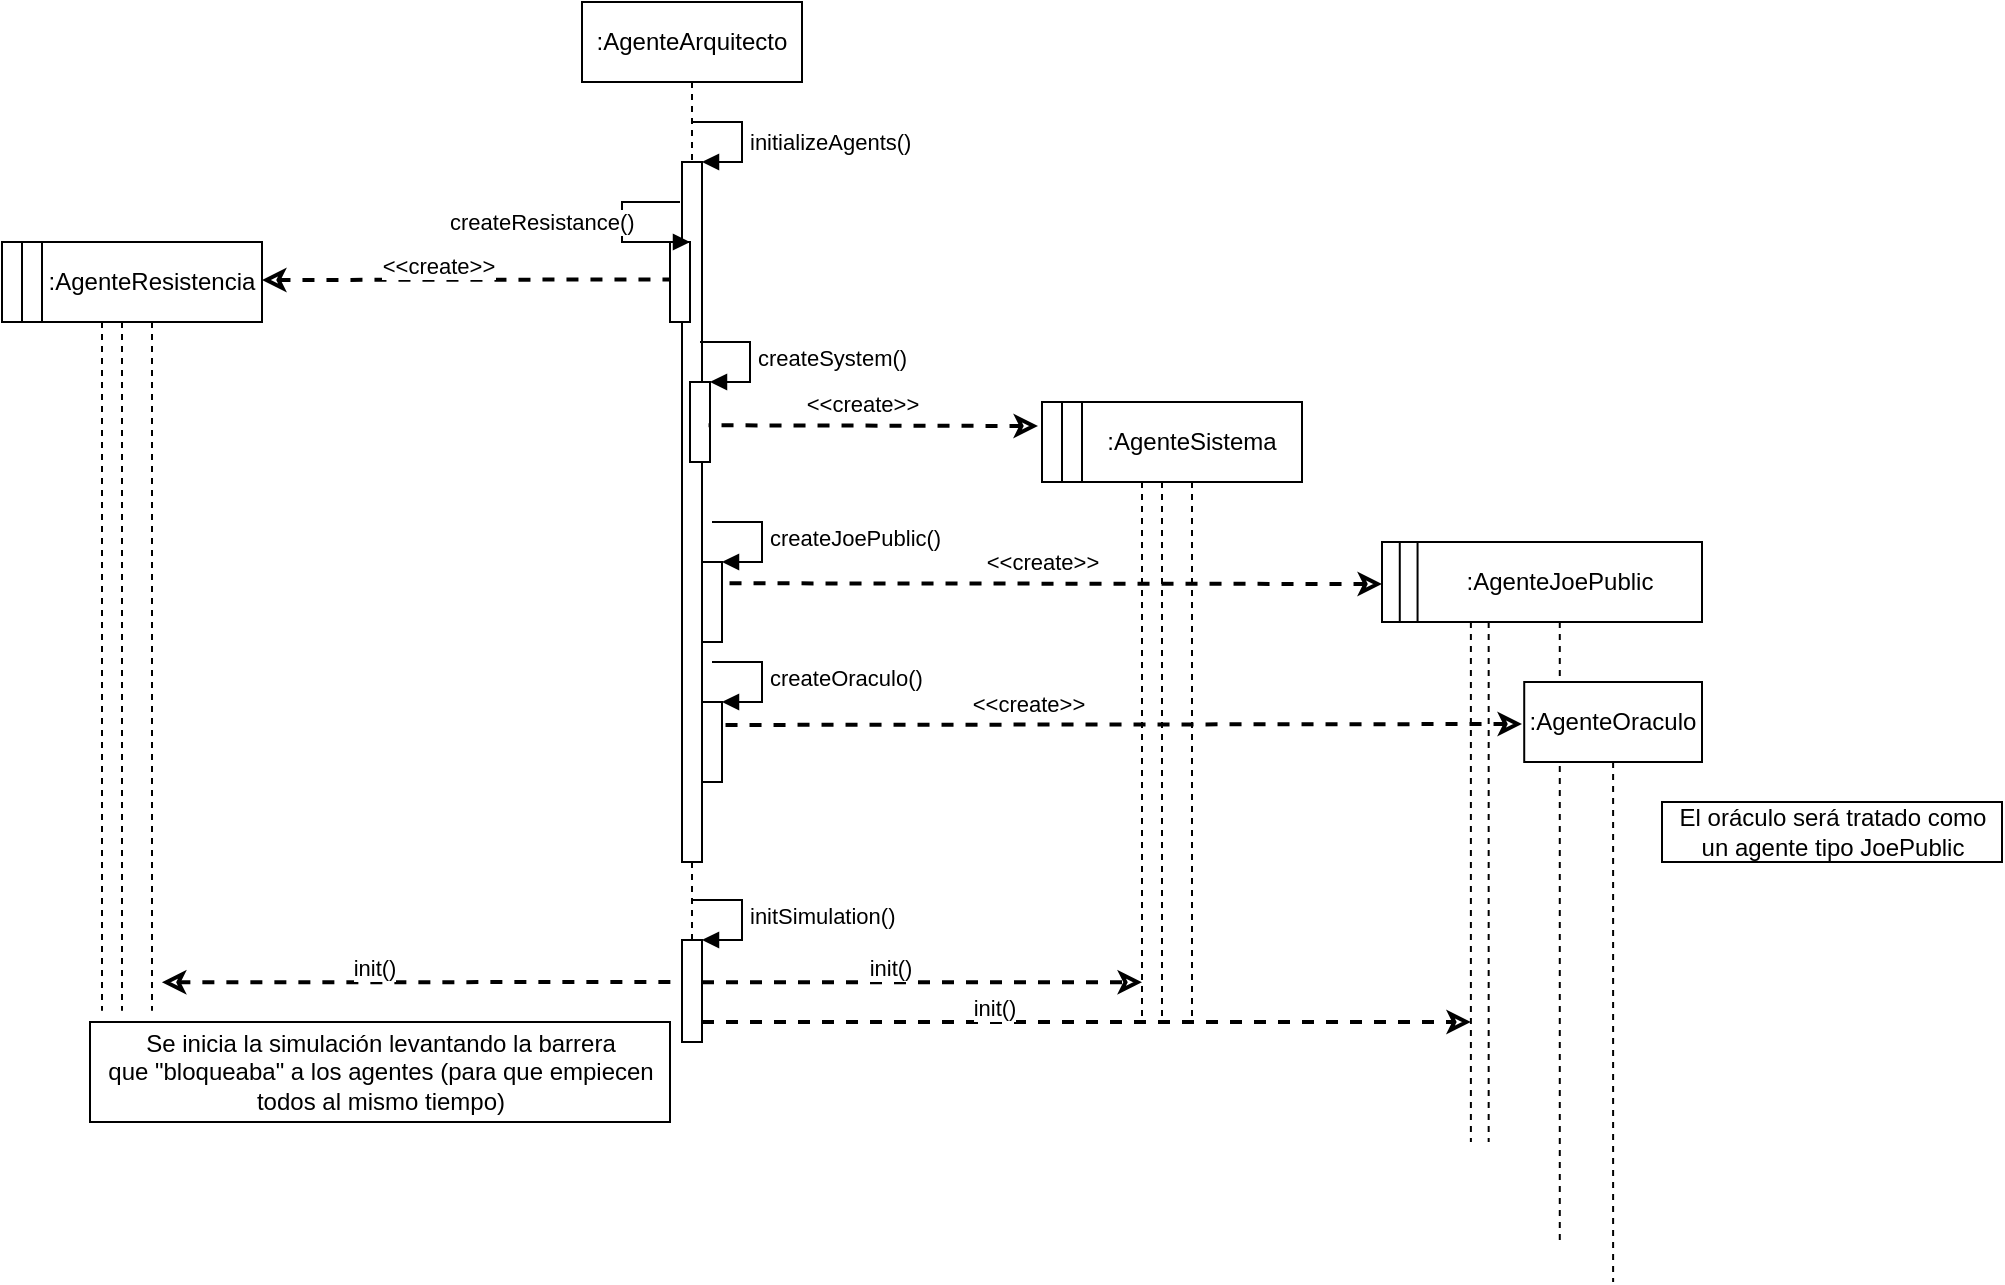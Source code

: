 <mxfile version="13.9.5" type="device"><diagram id="zYQWcne69OibO1bdCLO1" name="Página-1"><mxGraphModel dx="946" dy="672" grid="1" gridSize="10" guides="1" tooltips="1" connect="1" arrows="1" fold="1" page="1" pageScale="1" pageWidth="827" pageHeight="1169" math="0" shadow="0"><root><mxCell id="0"/><mxCell id="1" parent="0"/><mxCell id="KUaFZ1hyH_pNZIhlwlBh-2" value=":AgenteArquitecto" style="shape=umlLifeline;perimeter=lifelinePerimeter;whiteSpace=wrap;html=1;container=1;collapsible=0;recursiveResize=0;outlineConnect=0;flipH=1;" vertex="1" parent="1"><mxGeometry x="370" y="50" width="110" height="520" as="geometry"/></mxCell><mxCell id="KUaFZ1hyH_pNZIhlwlBh-14" value="" style="html=1;points=[];perimeter=orthogonalPerimeter;" vertex="1" parent="KUaFZ1hyH_pNZIhlwlBh-2"><mxGeometry x="50" y="80" width="10" height="350" as="geometry"/></mxCell><mxCell id="KUaFZ1hyH_pNZIhlwlBh-15" value="initializeAgents()" style="edgeStyle=orthogonalEdgeStyle;html=1;align=left;spacingLeft=2;endArrow=block;rounded=0;entryX=1;entryY=0;" edge="1" target="KUaFZ1hyH_pNZIhlwlBh-14" parent="KUaFZ1hyH_pNZIhlwlBh-2"><mxGeometry x="0.077" relative="1" as="geometry"><mxPoint x="55" y="60" as="sourcePoint"/><Array as="points"><mxPoint x="80" y="60"/></Array><mxPoint as="offset"/></mxGeometry></mxCell><mxCell id="KUaFZ1hyH_pNZIhlwlBh-22" value="" style="html=1;points=[];perimeter=orthogonalPerimeter;strokeWidth=1;" vertex="1" parent="KUaFZ1hyH_pNZIhlwlBh-2"><mxGeometry x="44" y="120" width="10" height="40" as="geometry"/></mxCell><mxCell id="KUaFZ1hyH_pNZIhlwlBh-23" value="createResistance()" style="edgeStyle=orthogonalEdgeStyle;html=1;align=left;spacingLeft=2;endArrow=block;rounded=0;entryX=1;entryY=0;strokeWidth=1;" edge="1" target="KUaFZ1hyH_pNZIhlwlBh-22" parent="KUaFZ1hyH_pNZIhlwlBh-2"><mxGeometry x="-0.061" y="-90" relative="1" as="geometry"><mxPoint x="49" y="100" as="sourcePoint"/><Array as="points"><mxPoint x="20" y="100"/><mxPoint x="20" y="120"/></Array><mxPoint as="offset"/></mxGeometry></mxCell><mxCell id="KUaFZ1hyH_pNZIhlwlBh-24" value="" style="html=1;points=[];perimeter=orthogonalPerimeter;strokeWidth=1;" vertex="1" parent="KUaFZ1hyH_pNZIhlwlBh-2"><mxGeometry x="54" y="190" width="10" height="40" as="geometry"/></mxCell><mxCell id="KUaFZ1hyH_pNZIhlwlBh-25" value="createSystem()" style="edgeStyle=orthogonalEdgeStyle;html=1;align=left;spacingLeft=2;endArrow=block;rounded=0;entryX=1;entryY=0;strokeWidth=1;" edge="1" target="KUaFZ1hyH_pNZIhlwlBh-24" parent="KUaFZ1hyH_pNZIhlwlBh-2"><mxGeometry relative="1" as="geometry"><mxPoint x="59" y="170" as="sourcePoint"/><Array as="points"><mxPoint x="84" y="170"/></Array></mxGeometry></mxCell><mxCell id="KUaFZ1hyH_pNZIhlwlBh-31" value="" style="html=1;points=[];perimeter=orthogonalPerimeter;strokeWidth=1;" vertex="1" parent="KUaFZ1hyH_pNZIhlwlBh-2"><mxGeometry x="60" y="280" width="10" height="40" as="geometry"/></mxCell><mxCell id="KUaFZ1hyH_pNZIhlwlBh-32" value="createJoePublic()" style="edgeStyle=orthogonalEdgeStyle;html=1;align=left;spacingLeft=2;endArrow=block;rounded=0;entryX=1;entryY=0;strokeWidth=1;" edge="1" target="KUaFZ1hyH_pNZIhlwlBh-31" parent="KUaFZ1hyH_pNZIhlwlBh-2"><mxGeometry relative="1" as="geometry"><mxPoint x="65" y="260" as="sourcePoint"/><Array as="points"><mxPoint x="90" y="260"/></Array></mxGeometry></mxCell><mxCell id="KUaFZ1hyH_pNZIhlwlBh-35" value="" style="html=1;points=[];perimeter=orthogonalPerimeter;strokeWidth=1;" vertex="1" parent="KUaFZ1hyH_pNZIhlwlBh-2"><mxGeometry x="60" y="350" width="10" height="40" as="geometry"/></mxCell><mxCell id="KUaFZ1hyH_pNZIhlwlBh-36" value="createOraculo()" style="edgeStyle=orthogonalEdgeStyle;html=1;align=left;spacingLeft=2;endArrow=block;rounded=0;entryX=1;entryY=0;strokeWidth=1;" edge="1" target="KUaFZ1hyH_pNZIhlwlBh-35" parent="KUaFZ1hyH_pNZIhlwlBh-2"><mxGeometry relative="1" as="geometry"><mxPoint x="65" y="330" as="sourcePoint"/><Array as="points"><mxPoint x="90" y="330"/></Array></mxGeometry></mxCell><mxCell id="KUaFZ1hyH_pNZIhlwlBh-40" value="" style="html=1;points=[];perimeter=orthogonalPerimeter;strokeWidth=1;" vertex="1" parent="KUaFZ1hyH_pNZIhlwlBh-2"><mxGeometry x="50" y="469" width="10" height="51" as="geometry"/></mxCell><mxCell id="KUaFZ1hyH_pNZIhlwlBh-41" value="initSimulation()" style="edgeStyle=orthogonalEdgeStyle;html=1;align=left;spacingLeft=2;endArrow=block;rounded=0;entryX=1;entryY=0;strokeWidth=1;" edge="1" target="KUaFZ1hyH_pNZIhlwlBh-40" parent="KUaFZ1hyH_pNZIhlwlBh-2"><mxGeometry relative="1" as="geometry"><mxPoint x="55" y="449" as="sourcePoint"/><Array as="points"><mxPoint x="80" y="449"/></Array></mxGeometry></mxCell><mxCell id="KUaFZ1hyH_pNZIhlwlBh-11" value="" style="group;flipH=1;" vertex="1" connectable="0" parent="1"><mxGeometry x="80" y="170" width="130" height="410" as="geometry"/></mxCell><mxCell id="KUaFZ1hyH_pNZIhlwlBh-1" value=":Object" style="shape=umlLifeline;perimeter=lifelinePerimeter;whiteSpace=wrap;html=1;container=1;collapsible=0;recursiveResize=0;outlineConnect=0;flipH=1;" vertex="1" parent="KUaFZ1hyH_pNZIhlwlBh-11"><mxGeometry width="100" height="384.375" as="geometry"/></mxCell><mxCell id="KUaFZ1hyH_pNZIhlwlBh-3" value=":Object" style="shape=umlLifeline;perimeter=lifelinePerimeter;whiteSpace=wrap;html=1;container=1;collapsible=0;recursiveResize=0;outlineConnect=0;flipH=1;" vertex="1" parent="KUaFZ1hyH_pNZIhlwlBh-11"><mxGeometry x="10" width="100" height="384.375" as="geometry"/></mxCell><mxCell id="KUaFZ1hyH_pNZIhlwlBh-4" value=":AgenteResistencia" style="shape=umlLifeline;perimeter=lifelinePerimeter;whiteSpace=wrap;html=1;container=1;collapsible=0;recursiveResize=0;outlineConnect=0;flipH=1;" vertex="1" parent="KUaFZ1hyH_pNZIhlwlBh-11"><mxGeometry x="20" width="110" height="384.375" as="geometry"/></mxCell><mxCell id="KUaFZ1hyH_pNZIhlwlBh-27" value="" style="endArrow=none;dashed=1;html=1;entryX=0.928;entryY=0.541;entryDx=0;entryDy=0;entryPerimeter=0;strokeWidth=2;startArrow=classic;startFill=0;" edge="1" parent="KUaFZ1hyH_pNZIhlwlBh-4" target="KUaFZ1hyH_pNZIhlwlBh-24"><mxGeometry width="50" height="50" relative="1" as="geometry"><mxPoint x="498" y="92" as="sourcePoint"/><mxPoint x="343.59" y="116.748" as="targetPoint"/></mxGeometry></mxCell><mxCell id="KUaFZ1hyH_pNZIhlwlBh-28" value="&amp;lt;&amp;lt;create&amp;gt;&amp;gt;" style="edgeLabel;html=1;align=center;verticalAlign=middle;resizable=0;points=[];" vertex="1" connectable="0" parent="KUaFZ1hyH_pNZIhlwlBh-27"><mxGeometry x="-0.359" y="4" relative="1" as="geometry"><mxPoint x="-35.35" y="-15.21" as="offset"/></mxGeometry></mxCell><mxCell id="KUaFZ1hyH_pNZIhlwlBh-16" value="" style="endArrow=none;dashed=1;html=1;strokeWidth=2;startArrow=classic;startFill=0;entryX=-0.048;entryY=0.468;entryDx=0;entryDy=0;entryPerimeter=0;" edge="1" parent="1" target="KUaFZ1hyH_pNZIhlwlBh-22"><mxGeometry width="50" height="50" relative="1" as="geometry"><mxPoint x="210" y="189" as="sourcePoint"/><mxPoint x="310" y="210" as="targetPoint"/></mxGeometry></mxCell><mxCell id="KUaFZ1hyH_pNZIhlwlBh-17" value="&amp;lt;&amp;lt;create&amp;gt;&amp;gt;" style="edgeLabel;html=1;align=center;verticalAlign=middle;resizable=0;points=[];" vertex="1" connectable="0" parent="KUaFZ1hyH_pNZIhlwlBh-16"><mxGeometry x="-0.359" y="4" relative="1" as="geometry"><mxPoint x="23" y="-2.97" as="offset"/></mxGeometry></mxCell><mxCell id="KUaFZ1hyH_pNZIhlwlBh-13" value="" style="group;flipH=1;" vertex="1" connectable="0" parent="1"><mxGeometry x="600" y="250" width="130" height="330" as="geometry"/></mxCell><mxCell id="KUaFZ1hyH_pNZIhlwlBh-8" value=":Object" style="shape=umlLifeline;perimeter=lifelinePerimeter;whiteSpace=wrap;html=1;container=1;collapsible=0;recursiveResize=0;outlineConnect=0;flipH=1;" vertex="1" parent="KUaFZ1hyH_pNZIhlwlBh-13"><mxGeometry width="100" height="309.375" as="geometry"/></mxCell><mxCell id="KUaFZ1hyH_pNZIhlwlBh-9" value=":Object" style="shape=umlLifeline;perimeter=lifelinePerimeter;whiteSpace=wrap;html=1;container=1;collapsible=0;recursiveResize=0;outlineConnect=0;flipH=1;" vertex="1" parent="KUaFZ1hyH_pNZIhlwlBh-13"><mxGeometry x="10" width="100" height="309.375" as="geometry"/></mxCell><mxCell id="KUaFZ1hyH_pNZIhlwlBh-10" value=":AgenteSistema" style="shape=umlLifeline;perimeter=lifelinePerimeter;whiteSpace=wrap;html=1;container=1;collapsible=0;recursiveResize=0;outlineConnect=0;flipH=1;" vertex="1" parent="KUaFZ1hyH_pNZIhlwlBh-13"><mxGeometry x="20" width="110" height="309.375" as="geometry"/></mxCell><mxCell id="KUaFZ1hyH_pNZIhlwlBh-26" value="" style="group" vertex="1" connectable="0" parent="1"><mxGeometry x="770" y="320" width="160" height="370" as="geometry"/></mxCell><mxCell id="KUaFZ1hyH_pNZIhlwlBh-5" value=":Object" style="shape=umlLifeline;perimeter=lifelinePerimeter;whiteSpace=wrap;html=1;container=1;collapsible=0;recursiveResize=0;outlineConnect=0;flipH=1;" vertex="1" parent="KUaFZ1hyH_pNZIhlwlBh-26"><mxGeometry width="88.889" height="300" as="geometry"/></mxCell><mxCell id="KUaFZ1hyH_pNZIhlwlBh-6" value=":Object" style="shape=umlLifeline;perimeter=lifelinePerimeter;whiteSpace=wrap;html=1;container=1;collapsible=0;recursiveResize=0;outlineConnect=0;flipH=1;" vertex="1" parent="KUaFZ1hyH_pNZIhlwlBh-26"><mxGeometry x="8.889" width="88.889" height="300" as="geometry"/></mxCell><mxCell id="KUaFZ1hyH_pNZIhlwlBh-7" value=":AgenteJoePublic" style="shape=umlLifeline;perimeter=lifelinePerimeter;whiteSpace=wrap;html=1;container=1;collapsible=0;recursiveResize=0;outlineConnect=0;flipH=1;" vertex="1" parent="KUaFZ1hyH_pNZIhlwlBh-26"><mxGeometry x="17.778" width="142.222" height="350" as="geometry"/></mxCell><mxCell id="KUaFZ1hyH_pNZIhlwlBh-30" value=":AgenteOraculo" style="shape=umlLifeline;perimeter=lifelinePerimeter;whiteSpace=wrap;html=1;container=1;collapsible=0;recursiveResize=0;outlineConnect=0;strokeWidth=1;" vertex="1" parent="KUaFZ1hyH_pNZIhlwlBh-26"><mxGeometry x="71.111" y="70" width="88.889" height="300" as="geometry"/></mxCell><mxCell id="KUaFZ1hyH_pNZIhlwlBh-33" value="" style="endArrow=none;dashed=1;html=1;entryX=0.928;entryY=0.541;entryDx=0;entryDy=0;entryPerimeter=0;strokeWidth=2;startArrow=classic;startFill=0;" edge="1" parent="1"><mxGeometry width="50" height="50" relative="1" as="geometry"><mxPoint x="770" y="341" as="sourcePoint"/><mxPoint x="440" y="340.64" as="targetPoint"/></mxGeometry></mxCell><mxCell id="KUaFZ1hyH_pNZIhlwlBh-34" value="&amp;lt;&amp;lt;create&amp;gt;&amp;gt;" style="edgeLabel;html=1;align=center;verticalAlign=middle;resizable=0;points=[];" vertex="1" connectable="0" parent="KUaFZ1hyH_pNZIhlwlBh-33"><mxGeometry x="-0.359" y="4" relative="1" as="geometry"><mxPoint x="-64.48" y="-14.88" as="offset"/></mxGeometry></mxCell><mxCell id="KUaFZ1hyH_pNZIhlwlBh-37" value="" style="endArrow=none;dashed=1;html=1;entryX=1.11;entryY=0.287;entryDx=0;entryDy=0;entryPerimeter=0;strokeWidth=2;startArrow=classic;startFill=0;" edge="1" parent="1" target="KUaFZ1hyH_pNZIhlwlBh-35"><mxGeometry width="50" height="50" relative="1" as="geometry"><mxPoint x="840" y="411" as="sourcePoint"/><mxPoint x="520" y="409.66" as="targetPoint"/></mxGeometry></mxCell><mxCell id="KUaFZ1hyH_pNZIhlwlBh-38" value="&amp;lt;&amp;lt;create&amp;gt;&amp;gt;" style="edgeLabel;html=1;align=center;verticalAlign=middle;resizable=0;points=[];" vertex="1" connectable="0" parent="KUaFZ1hyH_pNZIhlwlBh-37"><mxGeometry x="-0.359" y="4" relative="1" as="geometry"><mxPoint x="-118.98" y="-14.49" as="offset"/></mxGeometry></mxCell><mxCell id="KUaFZ1hyH_pNZIhlwlBh-42" value="" style="endArrow=none;dashed=1;html=1;entryX=-0.1;entryY=0.065;entryDx=0;entryDy=0;entryPerimeter=0;strokeWidth=2;startArrow=classic;startFill=0;exitX=0.455;exitY=0.963;exitDx=0;exitDy=0;exitPerimeter=0;" edge="1" parent="1" source="KUaFZ1hyH_pNZIhlwlBh-4"><mxGeometry width="50" height="50" relative="1" as="geometry"><mxPoint x="210" y="540.1" as="sourcePoint"/><mxPoint x="419" y="540" as="targetPoint"/></mxGeometry></mxCell><mxCell id="KUaFZ1hyH_pNZIhlwlBh-43" value="init()" style="edgeLabel;html=1;align=center;verticalAlign=middle;resizable=0;points=[];" vertex="1" connectable="0" parent="KUaFZ1hyH_pNZIhlwlBh-42"><mxGeometry x="-0.359" y="4" relative="1" as="geometry"><mxPoint x="23" y="-2.97" as="offset"/></mxGeometry></mxCell><mxCell id="KUaFZ1hyH_pNZIhlwlBh-44" value="" style="endArrow=classic;dashed=1;html=1;strokeWidth=2;startArrow=none;startFill=0;endFill=0;" edge="1" parent="1" target="KUaFZ1hyH_pNZIhlwlBh-8"><mxGeometry width="50" height="50" relative="1" as="geometry"><mxPoint x="430" y="540.1" as="sourcePoint"/><mxPoint x="639" y="540" as="targetPoint"/></mxGeometry></mxCell><mxCell id="KUaFZ1hyH_pNZIhlwlBh-45" value="init()" style="edgeLabel;html=1;align=center;verticalAlign=middle;resizable=0;points=[];" vertex="1" connectable="0" parent="KUaFZ1hyH_pNZIhlwlBh-44"><mxGeometry x="-0.359" y="4" relative="1" as="geometry"><mxPoint x="23" y="-2.97" as="offset"/></mxGeometry></mxCell><mxCell id="KUaFZ1hyH_pNZIhlwlBh-46" value="" style="endArrow=classic;dashed=1;html=1;strokeWidth=2;startArrow=none;startFill=0;endFill=0;" edge="1" parent="1" target="KUaFZ1hyH_pNZIhlwlBh-5"><mxGeometry width="50" height="50" relative="1" as="geometry"><mxPoint x="430" y="560.0" as="sourcePoint"/><mxPoint x="650.5" y="560.0" as="targetPoint"/></mxGeometry></mxCell><mxCell id="KUaFZ1hyH_pNZIhlwlBh-47" value="init()" style="edgeLabel;html=1;align=center;verticalAlign=middle;resizable=0;points=[];" vertex="1" connectable="0" parent="KUaFZ1hyH_pNZIhlwlBh-46"><mxGeometry x="-0.359" y="4" relative="1" as="geometry"><mxPoint x="23" y="-2.97" as="offset"/></mxGeometry></mxCell><mxCell id="KUaFZ1hyH_pNZIhlwlBh-48" value="El oráculo será tratado como&lt;br&gt;un agente tipo JoePublic" style="text;html=1;align=center;verticalAlign=middle;resizable=0;points=[];autosize=1;strokeColor=#000000;" vertex="1" parent="1"><mxGeometry x="910" y="450" width="170" height="30" as="geometry"/></mxCell><mxCell id="KUaFZ1hyH_pNZIhlwlBh-49" value="Se inicia la simulación levantando la barrera&lt;br&gt;que &quot;bloqueaba&quot; a los agentes (para que empiecen&lt;br&gt;todos al mismo tiempo)" style="text;html=1;align=center;verticalAlign=middle;resizable=0;points=[];autosize=1;strokeColor=#000000;" vertex="1" parent="1"><mxGeometry x="124" y="560" width="290" height="50" as="geometry"/></mxCell></root></mxGraphModel></diagram></mxfile>